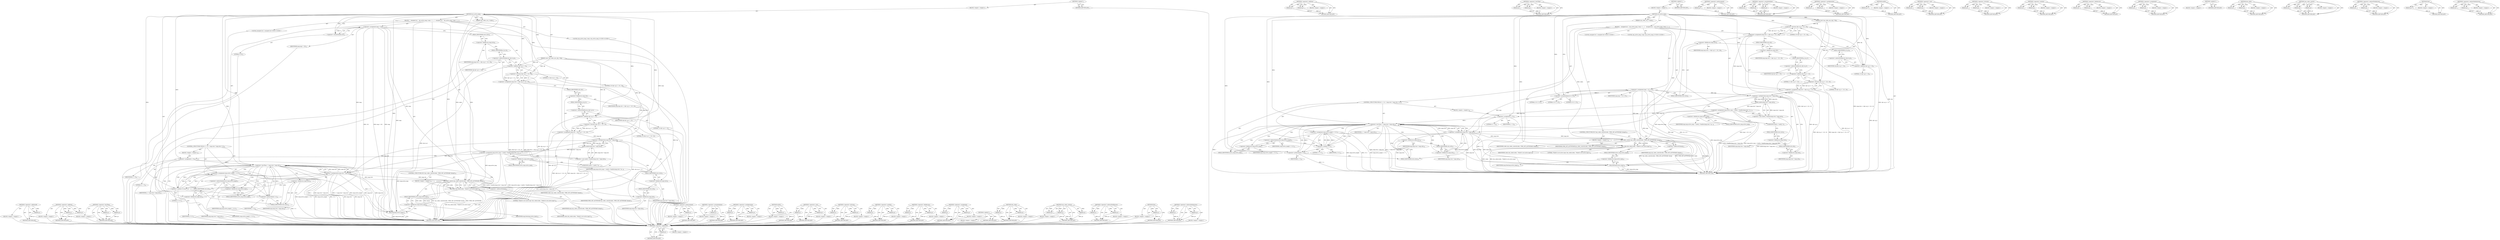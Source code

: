 digraph "&lt;operator&gt;.indirectIndexAccess" {
vulnerable_188 [label=<(METHOD,&lt;operator&gt;.addressOf)>];
vulnerable_189 [label=<(PARAM,p1)>];
vulnerable_190 [label=<(BLOCK,&lt;empty&gt;,&lt;empty&gt;)>];
vulnerable_191 [label=<(METHOD_RETURN,ANY)>];
vulnerable_139 [label=<(METHOD,&lt;operator&gt;.addition)>];
vulnerable_140 [label=<(PARAM,p1)>];
vulnerable_141 [label=<(PARAM,p2)>];
vulnerable_142 [label=<(BLOCK,&lt;empty&gt;,&lt;empty&gt;)>];
vulnerable_143 [label=<(METHOD_RETURN,ANY)>];
vulnerable_163 [label=<(METHOD,&lt;operator&gt;.lessThan)>];
vulnerable_164 [label=<(PARAM,p1)>];
vulnerable_165 [label=<(PARAM,p2)>];
vulnerable_166 [label=<(BLOCK,&lt;empty&gt;,&lt;empty&gt;)>];
vulnerable_167 [label=<(METHOD_RETURN,ANY)>];
vulnerable_6 [label=<(METHOD,&lt;global&gt;)<SUB>1</SUB>>];
vulnerable_7 [label=<(BLOCK,&lt;empty&gt;,&lt;empty&gt;)<SUB>1</SUB>>];
vulnerable_8 [label=<(METHOD,set_active_map)<SUB>1</SUB>>];
vulnerable_9 [label=<(PARAM,const vpx_codec_enc_cfg_t *cfg)<SUB>1</SUB>>];
vulnerable_10 [label=<(PARAM,vpx_codec_ctx_t *codec)<SUB>2</SUB>>];
vulnerable_11 [label=<(BLOCK,{
   unsigned int i;
  vpx_active_map_t map = {...,{
   unsigned int i;
  vpx_active_map_t map = {...)<SUB>2</SUB>>];
vulnerable_12 [label="<(LOCAL,unsigned int i: unsigned int)<SUB>3</SUB>>"];
vulnerable_13 [label="<(LOCAL,vpx_active_map_t map: vpx_active_map_t)<SUB>4</SUB>>"];
vulnerable_14 [label=<(&lt;operator&gt;.assignment,map = {0})<SUB>4</SUB>>];
vulnerable_15 [label=<(IDENTIFIER,map,map = {0})<SUB>4</SUB>>];
vulnerable_16 [label=<(&lt;operator&gt;.arrayInitializer,{0})<SUB>4</SUB>>];
vulnerable_17 [label=<(LITERAL,0,{0})<SUB>4</SUB>>];
vulnerable_18 [label=<(&lt;operator&gt;.assignment,map.rows = (cfg-&gt;g_h + 15) / 16)<SUB>6</SUB>>];
vulnerable_19 [label=<(&lt;operator&gt;.fieldAccess,map.rows)<SUB>6</SUB>>];
vulnerable_20 [label=<(IDENTIFIER,map,map.rows = (cfg-&gt;g_h + 15) / 16)<SUB>6</SUB>>];
vulnerable_21 [label=<(FIELD_IDENTIFIER,rows,rows)<SUB>6</SUB>>];
vulnerable_22 [label=<(&lt;operator&gt;.division,(cfg-&gt;g_h + 15) / 16)<SUB>6</SUB>>];
vulnerable_23 [label=<(&lt;operator&gt;.addition,cfg-&gt;g_h + 15)<SUB>6</SUB>>];
vulnerable_24 [label=<(&lt;operator&gt;.indirectFieldAccess,cfg-&gt;g_h)<SUB>6</SUB>>];
vulnerable_25 [label=<(IDENTIFIER,cfg,cfg-&gt;g_h + 15)<SUB>6</SUB>>];
vulnerable_26 [label=<(FIELD_IDENTIFIER,g_h,g_h)<SUB>6</SUB>>];
vulnerable_27 [label=<(LITERAL,15,cfg-&gt;g_h + 15)<SUB>6</SUB>>];
vulnerable_28 [label=<(LITERAL,16,(cfg-&gt;g_h + 15) / 16)<SUB>6</SUB>>];
vulnerable_29 [label=<(&lt;operator&gt;.assignment,map.cols = (cfg-&gt;g_w + 15) / 16)<SUB>7</SUB>>];
vulnerable_30 [label=<(&lt;operator&gt;.fieldAccess,map.cols)<SUB>7</SUB>>];
vulnerable_31 [label=<(IDENTIFIER,map,map.cols = (cfg-&gt;g_w + 15) / 16)<SUB>7</SUB>>];
vulnerable_32 [label=<(FIELD_IDENTIFIER,cols,cols)<SUB>7</SUB>>];
vulnerable_33 [label=<(&lt;operator&gt;.division,(cfg-&gt;g_w + 15) / 16)<SUB>7</SUB>>];
vulnerable_34 [label=<(&lt;operator&gt;.addition,cfg-&gt;g_w + 15)<SUB>7</SUB>>];
vulnerable_35 [label=<(&lt;operator&gt;.indirectFieldAccess,cfg-&gt;g_w)<SUB>7</SUB>>];
vulnerable_36 [label=<(IDENTIFIER,cfg,cfg-&gt;g_w + 15)<SUB>7</SUB>>];
vulnerable_37 [label=<(FIELD_IDENTIFIER,g_w,g_w)<SUB>7</SUB>>];
vulnerable_38 [label=<(LITERAL,15,cfg-&gt;g_w + 15)<SUB>7</SUB>>];
vulnerable_39 [label=<(LITERAL,16,(cfg-&gt;g_w + 15) / 16)<SUB>7</SUB>>];
vulnerable_40 [label=<(&lt;operator&gt;.assignment,map.active_map = (uint8_t *)malloc(map.rows * m...)<SUB>9</SUB>>];
vulnerable_41 [label=<(&lt;operator&gt;.fieldAccess,map.active_map)<SUB>9</SUB>>];
vulnerable_42 [label=<(IDENTIFIER,map,map.active_map = (uint8_t *)malloc(map.rows * m...)<SUB>9</SUB>>];
vulnerable_43 [label=<(FIELD_IDENTIFIER,active_map,active_map)<SUB>9</SUB>>];
vulnerable_44 [label=<(&lt;operator&gt;.cast,(uint8_t *)malloc(map.rows * map.cols))<SUB>9</SUB>>];
vulnerable_45 [label=<(UNKNOWN,uint8_t *,uint8_t *)<SUB>9</SUB>>];
vulnerable_46 [label=<(malloc,malloc(map.rows * map.cols))<SUB>9</SUB>>];
vulnerable_47 [label=<(&lt;operator&gt;.multiplication,map.rows * map.cols)<SUB>9</SUB>>];
vulnerable_48 [label=<(&lt;operator&gt;.fieldAccess,map.rows)<SUB>9</SUB>>];
vulnerable_49 [label=<(IDENTIFIER,map,map.rows * map.cols)<SUB>9</SUB>>];
vulnerable_50 [label=<(FIELD_IDENTIFIER,rows,rows)<SUB>9</SUB>>];
vulnerable_51 [label=<(&lt;operator&gt;.fieldAccess,map.cols)<SUB>9</SUB>>];
vulnerable_52 [label=<(IDENTIFIER,map,map.rows * map.cols)<SUB>9</SUB>>];
vulnerable_53 [label=<(FIELD_IDENTIFIER,cols,cols)<SUB>9</SUB>>];
vulnerable_54 [label=<(CONTROL_STRUCTURE,FOR,for (i = 0;i &lt; map.rows * map.cols;++i))<SUB>10</SUB>>];
vulnerable_55 [label=<(BLOCK,&lt;empty&gt;,&lt;empty&gt;)<SUB>10</SUB>>];
vulnerable_56 [label=<(&lt;operator&gt;.assignment,i = 0)<SUB>10</SUB>>];
vulnerable_57 [label=<(IDENTIFIER,i,i = 0)<SUB>10</SUB>>];
vulnerable_58 [label=<(LITERAL,0,i = 0)<SUB>10</SUB>>];
vulnerable_59 [label=<(&lt;operator&gt;.lessThan,i &lt; map.rows * map.cols)<SUB>10</SUB>>];
vulnerable_60 [label=<(IDENTIFIER,i,i &lt; map.rows * map.cols)<SUB>10</SUB>>];
vulnerable_61 [label=<(&lt;operator&gt;.multiplication,map.rows * map.cols)<SUB>10</SUB>>];
vulnerable_62 [label=<(&lt;operator&gt;.fieldAccess,map.rows)<SUB>10</SUB>>];
vulnerable_63 [label=<(IDENTIFIER,map,map.rows * map.cols)<SUB>10</SUB>>];
vulnerable_64 [label=<(FIELD_IDENTIFIER,rows,rows)<SUB>10</SUB>>];
vulnerable_65 [label=<(&lt;operator&gt;.fieldAccess,map.cols)<SUB>10</SUB>>];
vulnerable_66 [label=<(IDENTIFIER,map,map.rows * map.cols)<SUB>10</SUB>>];
vulnerable_67 [label=<(FIELD_IDENTIFIER,cols,cols)<SUB>10</SUB>>];
vulnerable_68 [label=<(&lt;operator&gt;.preIncrement,++i)<SUB>10</SUB>>];
vulnerable_69 [label=<(IDENTIFIER,i,++i)<SUB>10</SUB>>];
vulnerable_70 [label=<(&lt;operator&gt;.assignment,map.active_map[i] = i % 2)<SUB>11</SUB>>];
vulnerable_71 [label=<(&lt;operator&gt;.indirectIndexAccess,map.active_map[i])<SUB>11</SUB>>];
vulnerable_72 [label=<(&lt;operator&gt;.fieldAccess,map.active_map)<SUB>11</SUB>>];
vulnerable_73 [label=<(IDENTIFIER,map,map.active_map[i] = i % 2)<SUB>11</SUB>>];
vulnerable_74 [label=<(FIELD_IDENTIFIER,active_map,active_map)<SUB>11</SUB>>];
vulnerable_75 [label=<(IDENTIFIER,i,map.active_map[i] = i % 2)<SUB>11</SUB>>];
vulnerable_76 [label=<(&lt;operator&gt;.modulo,i % 2)<SUB>11</SUB>>];
vulnerable_77 [label=<(IDENTIFIER,i,i % 2)<SUB>11</SUB>>];
vulnerable_78 [label=<(LITERAL,2,i % 2)<SUB>11</SUB>>];
vulnerable_79 [label=<(CONTROL_STRUCTURE,IF,if (vpx_codec_control(codec, VP8E_SET_ACTIVEMAP, &amp;map)))<SUB>13</SUB>>];
vulnerable_80 [label=<(vpx_codec_control,vpx_codec_control(codec, VP8E_SET_ACTIVEMAP, &amp;map))<SUB>13</SUB>>];
vulnerable_81 [label=<(IDENTIFIER,codec,vpx_codec_control(codec, VP8E_SET_ACTIVEMAP, &amp;map))<SUB>13</SUB>>];
vulnerable_82 [label=<(IDENTIFIER,VP8E_SET_ACTIVEMAP,vpx_codec_control(codec, VP8E_SET_ACTIVEMAP, &amp;map))<SUB>13</SUB>>];
vulnerable_83 [label=<(&lt;operator&gt;.addressOf,&amp;map)<SUB>13</SUB>>];
vulnerable_84 [label=<(IDENTIFIER,map,vpx_codec_control(codec, VP8E_SET_ACTIVEMAP, &amp;map))<SUB>13</SUB>>];
vulnerable_85 [label=<(BLOCK,&lt;empty&gt;,&lt;empty&gt;)<SUB>14</SUB>>];
vulnerable_86 [label=<(die_codec,die_codec(codec, &quot;Failed to set active map&quot;))<SUB>14</SUB>>];
vulnerable_87 [label=<(IDENTIFIER,codec,die_codec(codec, &quot;Failed to set active map&quot;))<SUB>14</SUB>>];
vulnerable_88 [label=<(LITERAL,&quot;Failed to set active map&quot;,die_codec(codec, &quot;Failed to set active map&quot;))<SUB>14</SUB>>];
vulnerable_89 [label=<(free,free(map.active_map))<SUB>16</SUB>>];
vulnerable_90 [label=<(&lt;operator&gt;.fieldAccess,map.active_map)<SUB>16</SUB>>];
vulnerable_91 [label=<(IDENTIFIER,map,free(map.active_map))<SUB>16</SUB>>];
vulnerable_92 [label=<(FIELD_IDENTIFIER,active_map,active_map)<SUB>16</SUB>>];
vulnerable_93 [label=<(METHOD_RETURN,void)<SUB>1</SUB>>];
vulnerable_95 [label=<(METHOD_RETURN,ANY)<SUB>1</SUB>>];
vulnerable_168 [label=<(METHOD,&lt;operator&gt;.preIncrement)>];
vulnerable_169 [label=<(PARAM,p1)>];
vulnerable_170 [label=<(BLOCK,&lt;empty&gt;,&lt;empty&gt;)>];
vulnerable_171 [label=<(METHOD_RETURN,ANY)>];
vulnerable_125 [label=<(METHOD,&lt;operator&gt;.arrayInitializer)>];
vulnerable_126 [label=<(PARAM,p1)>];
vulnerable_127 [label=<(BLOCK,&lt;empty&gt;,&lt;empty&gt;)>];
vulnerable_128 [label=<(METHOD_RETURN,ANY)>];
vulnerable_158 [label=<(METHOD,&lt;operator&gt;.multiplication)>];
vulnerable_159 [label=<(PARAM,p1)>];
vulnerable_160 [label=<(PARAM,p2)>];
vulnerable_161 [label=<(BLOCK,&lt;empty&gt;,&lt;empty&gt;)>];
vulnerable_162 [label=<(METHOD_RETURN,ANY)>];
vulnerable_154 [label=<(METHOD,malloc)>];
vulnerable_155 [label=<(PARAM,p1)>];
vulnerable_156 [label=<(BLOCK,&lt;empty&gt;,&lt;empty&gt;)>];
vulnerable_157 [label=<(METHOD_RETURN,ANY)>];
vulnerable_149 [label=<(METHOD,&lt;operator&gt;.cast)>];
vulnerable_150 [label=<(PARAM,p1)>];
vulnerable_151 [label=<(PARAM,p2)>];
vulnerable_152 [label=<(BLOCK,&lt;empty&gt;,&lt;empty&gt;)>];
vulnerable_153 [label=<(METHOD_RETURN,ANY)>];
vulnerable_134 [label=<(METHOD,&lt;operator&gt;.division)>];
vulnerable_135 [label=<(PARAM,p1)>];
vulnerable_136 [label=<(PARAM,p2)>];
vulnerable_137 [label=<(BLOCK,&lt;empty&gt;,&lt;empty&gt;)>];
vulnerable_138 [label=<(METHOD_RETURN,ANY)>];
vulnerable_177 [label=<(METHOD,&lt;operator&gt;.modulo)>];
vulnerable_178 [label=<(PARAM,p1)>];
vulnerable_179 [label=<(PARAM,p2)>];
vulnerable_180 [label=<(BLOCK,&lt;empty&gt;,&lt;empty&gt;)>];
vulnerable_181 [label=<(METHOD_RETURN,ANY)>];
vulnerable_129 [label=<(METHOD,&lt;operator&gt;.fieldAccess)>];
vulnerable_130 [label=<(PARAM,p1)>];
vulnerable_131 [label=<(PARAM,p2)>];
vulnerable_132 [label=<(BLOCK,&lt;empty&gt;,&lt;empty&gt;)>];
vulnerable_133 [label=<(METHOD_RETURN,ANY)>];
vulnerable_120 [label=<(METHOD,&lt;operator&gt;.assignment)>];
vulnerable_121 [label=<(PARAM,p1)>];
vulnerable_122 [label=<(PARAM,p2)>];
vulnerable_123 [label=<(BLOCK,&lt;empty&gt;,&lt;empty&gt;)>];
vulnerable_124 [label=<(METHOD_RETURN,ANY)>];
vulnerable_114 [label=<(METHOD,&lt;global&gt;)<SUB>1</SUB>>];
vulnerable_115 [label=<(BLOCK,&lt;empty&gt;,&lt;empty&gt;)>];
vulnerable_116 [label=<(METHOD_RETURN,ANY)>];
vulnerable_192 [label=<(METHOD,die_codec)>];
vulnerable_193 [label=<(PARAM,p1)>];
vulnerable_194 [label=<(PARAM,p2)>];
vulnerable_195 [label=<(BLOCK,&lt;empty&gt;,&lt;empty&gt;)>];
vulnerable_196 [label=<(METHOD_RETURN,ANY)>];
vulnerable_182 [label=<(METHOD,vpx_codec_control)>];
vulnerable_183 [label=<(PARAM,p1)>];
vulnerable_184 [label=<(PARAM,p2)>];
vulnerable_185 [label=<(PARAM,p3)>];
vulnerable_186 [label=<(BLOCK,&lt;empty&gt;,&lt;empty&gt;)>];
vulnerable_187 [label=<(METHOD_RETURN,ANY)>];
vulnerable_144 [label=<(METHOD,&lt;operator&gt;.indirectFieldAccess)>];
vulnerable_145 [label=<(PARAM,p1)>];
vulnerable_146 [label=<(PARAM,p2)>];
vulnerable_147 [label=<(BLOCK,&lt;empty&gt;,&lt;empty&gt;)>];
vulnerable_148 [label=<(METHOD_RETURN,ANY)>];
vulnerable_197 [label=<(METHOD,free)>];
vulnerable_198 [label=<(PARAM,p1)>];
vulnerable_199 [label=<(BLOCK,&lt;empty&gt;,&lt;empty&gt;)>];
vulnerable_200 [label=<(METHOD_RETURN,ANY)>];
vulnerable_172 [label=<(METHOD,&lt;operator&gt;.indirectIndexAccess)>];
vulnerable_173 [label=<(PARAM,p1)>];
vulnerable_174 [label=<(PARAM,p2)>];
vulnerable_175 [label=<(BLOCK,&lt;empty&gt;,&lt;empty&gt;)>];
vulnerable_176 [label=<(METHOD_RETURN,ANY)>];
fixed_192 [label=<(METHOD,&lt;operator&gt;.addressOf)>];
fixed_193 [label=<(PARAM,p1)>];
fixed_194 [label=<(BLOCK,&lt;empty&gt;,&lt;empty&gt;)>];
fixed_195 [label=<(METHOD_RETURN,ANY)>];
fixed_143 [label=<(METHOD,&lt;operator&gt;.addition)>];
fixed_144 [label=<(PARAM,p1)>];
fixed_145 [label=<(PARAM,p2)>];
fixed_146 [label=<(BLOCK,&lt;empty&gt;,&lt;empty&gt;)>];
fixed_147 [label=<(METHOD_RETURN,ANY)>];
fixed_167 [label=<(METHOD,&lt;operator&gt;.lessThan)>];
fixed_168 [label=<(PARAM,p1)>];
fixed_169 [label=<(PARAM,p2)>];
fixed_170 [label=<(BLOCK,&lt;empty&gt;,&lt;empty&gt;)>];
fixed_171 [label=<(METHOD_RETURN,ANY)>];
fixed_6 [label=<(METHOD,&lt;global&gt;)<SUB>1</SUB>>];
fixed_7 [label=<(BLOCK,&lt;empty&gt;,&lt;empty&gt;)<SUB>1</SUB>>];
fixed_8 [label=<(METHOD,set_active_map)<SUB>1</SUB>>];
fixed_9 [label=<(PARAM,const vpx_codec_enc_cfg_t *cfg)<SUB>1</SUB>>];
fixed_10 [label=<(PARAM,vpx_codec_ctx_t *codec)<SUB>2</SUB>>];
fixed_11 [label=<(BLOCK,{
   unsigned int i;
  vpx_active_map_t map = {...,{
   unsigned int i;
  vpx_active_map_t map = {...)<SUB>2</SUB>>];
fixed_12 [label="<(LOCAL,unsigned int i: unsigned int)<SUB>3</SUB>>"];
fixed_13 [label="<(LOCAL,vpx_active_map_t map: vpx_active_map_t)<SUB>4</SUB>>"];
fixed_14 [label=<(&lt;operator&gt;.assignment,map = {0, 0, 0})<SUB>4</SUB>>];
fixed_15 [label=<(IDENTIFIER,map,map = {0, 0, 0})<SUB>4</SUB>>];
fixed_16 [label=<(&lt;operator&gt;.arrayInitializer,{0, 0, 0})<SUB>4</SUB>>];
fixed_17 [label=<(LITERAL,0,{0, 0, 0})<SUB>4</SUB>>];
fixed_18 [label=<(LITERAL,0,{0, 0, 0})<SUB>4</SUB>>];
fixed_19 [label=<(LITERAL,0,{0, 0, 0})<SUB>4</SUB>>];
fixed_20 [label=<(&lt;operator&gt;.assignment,map.rows = (cfg-&gt;g_h + 15) / 16)<SUB>6</SUB>>];
fixed_21 [label=<(&lt;operator&gt;.fieldAccess,map.rows)<SUB>6</SUB>>];
fixed_22 [label=<(IDENTIFIER,map,map.rows = (cfg-&gt;g_h + 15) / 16)<SUB>6</SUB>>];
fixed_23 [label=<(FIELD_IDENTIFIER,rows,rows)<SUB>6</SUB>>];
fixed_24 [label=<(&lt;operator&gt;.division,(cfg-&gt;g_h + 15) / 16)<SUB>6</SUB>>];
fixed_25 [label=<(&lt;operator&gt;.addition,cfg-&gt;g_h + 15)<SUB>6</SUB>>];
fixed_26 [label=<(&lt;operator&gt;.indirectFieldAccess,cfg-&gt;g_h)<SUB>6</SUB>>];
fixed_27 [label=<(IDENTIFIER,cfg,cfg-&gt;g_h + 15)<SUB>6</SUB>>];
fixed_28 [label=<(FIELD_IDENTIFIER,g_h,g_h)<SUB>6</SUB>>];
fixed_29 [label=<(LITERAL,15,cfg-&gt;g_h + 15)<SUB>6</SUB>>];
fixed_30 [label=<(LITERAL,16,(cfg-&gt;g_h + 15) / 16)<SUB>6</SUB>>];
fixed_31 [label=<(&lt;operator&gt;.assignment,map.cols = (cfg-&gt;g_w + 15) / 16)<SUB>7</SUB>>];
fixed_32 [label=<(&lt;operator&gt;.fieldAccess,map.cols)<SUB>7</SUB>>];
fixed_33 [label=<(IDENTIFIER,map,map.cols = (cfg-&gt;g_w + 15) / 16)<SUB>7</SUB>>];
fixed_34 [label=<(FIELD_IDENTIFIER,cols,cols)<SUB>7</SUB>>];
fixed_35 [label=<(&lt;operator&gt;.division,(cfg-&gt;g_w + 15) / 16)<SUB>7</SUB>>];
fixed_36 [label=<(&lt;operator&gt;.addition,cfg-&gt;g_w + 15)<SUB>7</SUB>>];
fixed_37 [label=<(&lt;operator&gt;.indirectFieldAccess,cfg-&gt;g_w)<SUB>7</SUB>>];
fixed_38 [label=<(IDENTIFIER,cfg,cfg-&gt;g_w + 15)<SUB>7</SUB>>];
fixed_39 [label=<(FIELD_IDENTIFIER,g_w,g_w)<SUB>7</SUB>>];
fixed_40 [label=<(LITERAL,15,cfg-&gt;g_w + 15)<SUB>7</SUB>>];
fixed_41 [label=<(LITERAL,16,(cfg-&gt;g_w + 15) / 16)<SUB>7</SUB>>];
fixed_42 [label=<(&lt;operator&gt;.assignment,map.active_map = (uint8_t *)malloc(map.rows * m...)<SUB>9</SUB>>];
fixed_43 [label=<(&lt;operator&gt;.fieldAccess,map.active_map)<SUB>9</SUB>>];
fixed_44 [label=<(IDENTIFIER,map,map.active_map = (uint8_t *)malloc(map.rows * m...)<SUB>9</SUB>>];
fixed_45 [label=<(FIELD_IDENTIFIER,active_map,active_map)<SUB>9</SUB>>];
fixed_46 [label=<(&lt;operator&gt;.cast,(uint8_t *)malloc(map.rows * map.cols))<SUB>9</SUB>>];
fixed_47 [label=<(UNKNOWN,uint8_t *,uint8_t *)<SUB>9</SUB>>];
fixed_48 [label=<(malloc,malloc(map.rows * map.cols))<SUB>9</SUB>>];
fixed_49 [label=<(&lt;operator&gt;.multiplication,map.rows * map.cols)<SUB>9</SUB>>];
fixed_50 [label=<(&lt;operator&gt;.fieldAccess,map.rows)<SUB>9</SUB>>];
fixed_51 [label=<(IDENTIFIER,map,map.rows * map.cols)<SUB>9</SUB>>];
fixed_52 [label=<(FIELD_IDENTIFIER,rows,rows)<SUB>9</SUB>>];
fixed_53 [label=<(&lt;operator&gt;.fieldAccess,map.cols)<SUB>9</SUB>>];
fixed_54 [label=<(IDENTIFIER,map,map.rows * map.cols)<SUB>9</SUB>>];
fixed_55 [label=<(FIELD_IDENTIFIER,cols,cols)<SUB>9</SUB>>];
fixed_56 [label=<(CONTROL_STRUCTURE,FOR,for (i = 0;i &lt; map.rows * map.cols;++i))<SUB>10</SUB>>];
fixed_57 [label=<(BLOCK,&lt;empty&gt;,&lt;empty&gt;)<SUB>10</SUB>>];
fixed_58 [label=<(&lt;operator&gt;.assignment,i = 0)<SUB>10</SUB>>];
fixed_59 [label=<(IDENTIFIER,i,i = 0)<SUB>10</SUB>>];
fixed_60 [label=<(LITERAL,0,i = 0)<SUB>10</SUB>>];
fixed_61 [label=<(&lt;operator&gt;.lessThan,i &lt; map.rows * map.cols)<SUB>10</SUB>>];
fixed_62 [label=<(IDENTIFIER,i,i &lt; map.rows * map.cols)<SUB>10</SUB>>];
fixed_63 [label=<(&lt;operator&gt;.multiplication,map.rows * map.cols)<SUB>10</SUB>>];
fixed_64 [label=<(&lt;operator&gt;.fieldAccess,map.rows)<SUB>10</SUB>>];
fixed_65 [label=<(IDENTIFIER,map,map.rows * map.cols)<SUB>10</SUB>>];
fixed_66 [label=<(FIELD_IDENTIFIER,rows,rows)<SUB>10</SUB>>];
fixed_67 [label=<(&lt;operator&gt;.fieldAccess,map.cols)<SUB>10</SUB>>];
fixed_68 [label=<(IDENTIFIER,map,map.rows * map.cols)<SUB>10</SUB>>];
fixed_69 [label=<(FIELD_IDENTIFIER,cols,cols)<SUB>10</SUB>>];
fixed_70 [label=<(&lt;operator&gt;.preIncrement,++i)<SUB>10</SUB>>];
fixed_71 [label=<(IDENTIFIER,i,++i)<SUB>10</SUB>>];
fixed_72 [label=<(&lt;operator&gt;.assignment,map.active_map[i] = i % 2)<SUB>11</SUB>>];
fixed_73 [label=<(&lt;operator&gt;.indirectIndexAccess,map.active_map[i])<SUB>11</SUB>>];
fixed_74 [label=<(&lt;operator&gt;.fieldAccess,map.active_map)<SUB>11</SUB>>];
fixed_75 [label=<(IDENTIFIER,map,map.active_map[i] = i % 2)<SUB>11</SUB>>];
fixed_76 [label=<(FIELD_IDENTIFIER,active_map,active_map)<SUB>11</SUB>>];
fixed_77 [label=<(IDENTIFIER,i,map.active_map[i] = i % 2)<SUB>11</SUB>>];
fixed_78 [label=<(&lt;operator&gt;.modulo,i % 2)<SUB>11</SUB>>];
fixed_79 [label=<(IDENTIFIER,i,i % 2)<SUB>11</SUB>>];
fixed_80 [label=<(LITERAL,2,i % 2)<SUB>11</SUB>>];
fixed_81 [label=<(CONTROL_STRUCTURE,IF,if (vpx_codec_control(codec, VP8E_SET_ACTIVEMAP, &amp;map)))<SUB>13</SUB>>];
fixed_82 [label=<(vpx_codec_control,vpx_codec_control(codec, VP8E_SET_ACTIVEMAP, &amp;map))<SUB>13</SUB>>];
fixed_83 [label=<(IDENTIFIER,codec,vpx_codec_control(codec, VP8E_SET_ACTIVEMAP, &amp;map))<SUB>13</SUB>>];
fixed_84 [label=<(IDENTIFIER,VP8E_SET_ACTIVEMAP,vpx_codec_control(codec, VP8E_SET_ACTIVEMAP, &amp;map))<SUB>13</SUB>>];
fixed_85 [label=<(&lt;operator&gt;.addressOf,&amp;map)<SUB>13</SUB>>];
fixed_86 [label=<(IDENTIFIER,map,vpx_codec_control(codec, VP8E_SET_ACTIVEMAP, &amp;map))<SUB>13</SUB>>];
fixed_87 [label=<(BLOCK,&lt;empty&gt;,&lt;empty&gt;)<SUB>14</SUB>>];
fixed_88 [label=<(die_codec,die_codec(codec, &quot;Failed to set active map&quot;))<SUB>14</SUB>>];
fixed_89 [label=<(IDENTIFIER,codec,die_codec(codec, &quot;Failed to set active map&quot;))<SUB>14</SUB>>];
fixed_90 [label=<(LITERAL,&quot;Failed to set active map&quot;,die_codec(codec, &quot;Failed to set active map&quot;))<SUB>14</SUB>>];
fixed_91 [label=<(free,free(map.active_map))<SUB>16</SUB>>];
fixed_92 [label=<(&lt;operator&gt;.fieldAccess,map.active_map)<SUB>16</SUB>>];
fixed_93 [label=<(IDENTIFIER,map,free(map.active_map))<SUB>16</SUB>>];
fixed_94 [label=<(FIELD_IDENTIFIER,active_map,active_map)<SUB>16</SUB>>];
fixed_95 [label=<(METHOD_RETURN,void)<SUB>1</SUB>>];
fixed_97 [label=<(METHOD_RETURN,ANY)<SUB>1</SUB>>];
fixed_172 [label=<(METHOD,&lt;operator&gt;.preIncrement)>];
fixed_173 [label=<(PARAM,p1)>];
fixed_174 [label=<(BLOCK,&lt;empty&gt;,&lt;empty&gt;)>];
fixed_175 [label=<(METHOD_RETURN,ANY)>];
fixed_127 [label=<(METHOD,&lt;operator&gt;.arrayInitializer)>];
fixed_128 [label=<(PARAM,p1)>];
fixed_129 [label=<(PARAM,p2)>];
fixed_130 [label=<(PARAM,p3)>];
fixed_131 [label=<(BLOCK,&lt;empty&gt;,&lt;empty&gt;)>];
fixed_132 [label=<(METHOD_RETURN,ANY)>];
fixed_162 [label=<(METHOD,&lt;operator&gt;.multiplication)>];
fixed_163 [label=<(PARAM,p1)>];
fixed_164 [label=<(PARAM,p2)>];
fixed_165 [label=<(BLOCK,&lt;empty&gt;,&lt;empty&gt;)>];
fixed_166 [label=<(METHOD_RETURN,ANY)>];
fixed_158 [label=<(METHOD,malloc)>];
fixed_159 [label=<(PARAM,p1)>];
fixed_160 [label=<(BLOCK,&lt;empty&gt;,&lt;empty&gt;)>];
fixed_161 [label=<(METHOD_RETURN,ANY)>];
fixed_153 [label=<(METHOD,&lt;operator&gt;.cast)>];
fixed_154 [label=<(PARAM,p1)>];
fixed_155 [label=<(PARAM,p2)>];
fixed_156 [label=<(BLOCK,&lt;empty&gt;,&lt;empty&gt;)>];
fixed_157 [label=<(METHOD_RETURN,ANY)>];
fixed_138 [label=<(METHOD,&lt;operator&gt;.division)>];
fixed_139 [label=<(PARAM,p1)>];
fixed_140 [label=<(PARAM,p2)>];
fixed_141 [label=<(BLOCK,&lt;empty&gt;,&lt;empty&gt;)>];
fixed_142 [label=<(METHOD_RETURN,ANY)>];
fixed_181 [label=<(METHOD,&lt;operator&gt;.modulo)>];
fixed_182 [label=<(PARAM,p1)>];
fixed_183 [label=<(PARAM,p2)>];
fixed_184 [label=<(BLOCK,&lt;empty&gt;,&lt;empty&gt;)>];
fixed_185 [label=<(METHOD_RETURN,ANY)>];
fixed_133 [label=<(METHOD,&lt;operator&gt;.fieldAccess)>];
fixed_134 [label=<(PARAM,p1)>];
fixed_135 [label=<(PARAM,p2)>];
fixed_136 [label=<(BLOCK,&lt;empty&gt;,&lt;empty&gt;)>];
fixed_137 [label=<(METHOD_RETURN,ANY)>];
fixed_122 [label=<(METHOD,&lt;operator&gt;.assignment)>];
fixed_123 [label=<(PARAM,p1)>];
fixed_124 [label=<(PARAM,p2)>];
fixed_125 [label=<(BLOCK,&lt;empty&gt;,&lt;empty&gt;)>];
fixed_126 [label=<(METHOD_RETURN,ANY)>];
fixed_116 [label=<(METHOD,&lt;global&gt;)<SUB>1</SUB>>];
fixed_117 [label=<(BLOCK,&lt;empty&gt;,&lt;empty&gt;)>];
fixed_118 [label=<(METHOD_RETURN,ANY)>];
fixed_196 [label=<(METHOD,die_codec)>];
fixed_197 [label=<(PARAM,p1)>];
fixed_198 [label=<(PARAM,p2)>];
fixed_199 [label=<(BLOCK,&lt;empty&gt;,&lt;empty&gt;)>];
fixed_200 [label=<(METHOD_RETURN,ANY)>];
fixed_186 [label=<(METHOD,vpx_codec_control)>];
fixed_187 [label=<(PARAM,p1)>];
fixed_188 [label=<(PARAM,p2)>];
fixed_189 [label=<(PARAM,p3)>];
fixed_190 [label=<(BLOCK,&lt;empty&gt;,&lt;empty&gt;)>];
fixed_191 [label=<(METHOD_RETURN,ANY)>];
fixed_148 [label=<(METHOD,&lt;operator&gt;.indirectFieldAccess)>];
fixed_149 [label=<(PARAM,p1)>];
fixed_150 [label=<(PARAM,p2)>];
fixed_151 [label=<(BLOCK,&lt;empty&gt;,&lt;empty&gt;)>];
fixed_152 [label=<(METHOD_RETURN,ANY)>];
fixed_201 [label=<(METHOD,free)>];
fixed_202 [label=<(PARAM,p1)>];
fixed_203 [label=<(BLOCK,&lt;empty&gt;,&lt;empty&gt;)>];
fixed_204 [label=<(METHOD_RETURN,ANY)>];
fixed_176 [label=<(METHOD,&lt;operator&gt;.indirectIndexAccess)>];
fixed_177 [label=<(PARAM,p1)>];
fixed_178 [label=<(PARAM,p2)>];
fixed_179 [label=<(BLOCK,&lt;empty&gt;,&lt;empty&gt;)>];
fixed_180 [label=<(METHOD_RETURN,ANY)>];
vulnerable_188 -> vulnerable_189  [key=0, label="AST: "];
vulnerable_188 -> vulnerable_189  [key=1, label="DDG: "];
vulnerable_188 -> vulnerable_190  [key=0, label="AST: "];
vulnerable_188 -> vulnerable_191  [key=0, label="AST: "];
vulnerable_188 -> vulnerable_191  [key=1, label="CFG: "];
vulnerable_189 -> vulnerable_191  [key=0, label="DDG: p1"];
vulnerable_190 -> fixed_192  [key=0];
vulnerable_191 -> fixed_192  [key=0];
vulnerable_139 -> vulnerable_140  [key=0, label="AST: "];
vulnerable_139 -> vulnerable_140  [key=1, label="DDG: "];
vulnerable_139 -> vulnerable_142  [key=0, label="AST: "];
vulnerable_139 -> vulnerable_141  [key=0, label="AST: "];
vulnerable_139 -> vulnerable_141  [key=1, label="DDG: "];
vulnerable_139 -> vulnerable_143  [key=0, label="AST: "];
vulnerable_139 -> vulnerable_143  [key=1, label="CFG: "];
vulnerable_140 -> vulnerable_143  [key=0, label="DDG: p1"];
vulnerable_141 -> vulnerable_143  [key=0, label="DDG: p2"];
vulnerable_142 -> fixed_192  [key=0];
vulnerable_143 -> fixed_192  [key=0];
vulnerable_163 -> vulnerable_164  [key=0, label="AST: "];
vulnerable_163 -> vulnerable_164  [key=1, label="DDG: "];
vulnerable_163 -> vulnerable_166  [key=0, label="AST: "];
vulnerable_163 -> vulnerable_165  [key=0, label="AST: "];
vulnerable_163 -> vulnerable_165  [key=1, label="DDG: "];
vulnerable_163 -> vulnerable_167  [key=0, label="AST: "];
vulnerable_163 -> vulnerable_167  [key=1, label="CFG: "];
vulnerable_164 -> vulnerable_167  [key=0, label="DDG: p1"];
vulnerable_165 -> vulnerable_167  [key=0, label="DDG: p2"];
vulnerable_166 -> fixed_192  [key=0];
vulnerable_167 -> fixed_192  [key=0];
vulnerable_6 -> vulnerable_7  [key=0, label="AST: "];
vulnerable_6 -> vulnerable_95  [key=0, label="AST: "];
vulnerable_6 -> vulnerable_95  [key=1, label="CFG: "];
vulnerable_7 -> vulnerable_8  [key=0, label="AST: "];
vulnerable_8 -> vulnerable_9  [key=0, label="AST: "];
vulnerable_8 -> vulnerable_9  [key=1, label="DDG: "];
vulnerable_8 -> vulnerable_10  [key=0, label="AST: "];
vulnerable_8 -> vulnerable_10  [key=1, label="DDG: "];
vulnerable_8 -> vulnerable_11  [key=0, label="AST: "];
vulnerable_8 -> vulnerable_93  [key=0, label="AST: "];
vulnerable_8 -> vulnerable_16  [key=0, label="CFG: "];
vulnerable_8 -> vulnerable_16  [key=1, label="DDG: "];
vulnerable_8 -> vulnerable_89  [key=0, label="DDG: "];
vulnerable_8 -> vulnerable_22  [key=0, label="DDG: "];
vulnerable_8 -> vulnerable_33  [key=0, label="DDG: "];
vulnerable_8 -> vulnerable_56  [key=0, label="DDG: "];
vulnerable_8 -> vulnerable_59  [key=0, label="DDG: "];
vulnerable_8 -> vulnerable_68  [key=0, label="DDG: "];
vulnerable_8 -> vulnerable_80  [key=0, label="DDG: "];
vulnerable_8 -> vulnerable_23  [key=0, label="DDG: "];
vulnerable_8 -> vulnerable_34  [key=0, label="DDG: "];
vulnerable_8 -> vulnerable_76  [key=0, label="DDG: "];
vulnerable_8 -> vulnerable_86  [key=0, label="DDG: "];
vulnerable_9 -> vulnerable_93  [key=0, label="DDG: cfg"];
vulnerable_9 -> vulnerable_22  [key=0, label="DDG: cfg"];
vulnerable_9 -> vulnerable_33  [key=0, label="DDG: cfg"];
vulnerable_9 -> vulnerable_23  [key=0, label="DDG: cfg"];
vulnerable_9 -> vulnerable_34  [key=0, label="DDG: cfg"];
vulnerable_10 -> vulnerable_80  [key=0, label="DDG: codec"];
vulnerable_11 -> vulnerable_12  [key=0, label="AST: "];
vulnerable_11 -> vulnerable_13  [key=0, label="AST: "];
vulnerable_11 -> vulnerable_14  [key=0, label="AST: "];
vulnerable_11 -> vulnerable_18  [key=0, label="AST: "];
vulnerable_11 -> vulnerable_29  [key=0, label="AST: "];
vulnerable_11 -> vulnerable_40  [key=0, label="AST: "];
vulnerable_11 -> vulnerable_54  [key=0, label="AST: "];
vulnerable_11 -> vulnerable_79  [key=0, label="AST: "];
vulnerable_11 -> vulnerable_89  [key=0, label="AST: "];
vulnerable_12 -> fixed_192  [key=0];
vulnerable_13 -> fixed_192  [key=0];
vulnerable_14 -> vulnerable_15  [key=0, label="AST: "];
vulnerable_14 -> vulnerable_16  [key=0, label="AST: "];
vulnerable_14 -> vulnerable_21  [key=0, label="CFG: "];
vulnerable_14 -> vulnerable_93  [key=0, label="DDG: map"];
vulnerable_14 -> vulnerable_93  [key=1, label="DDG: {0}"];
vulnerable_14 -> vulnerable_93  [key=2, label="DDG: map = {0}"];
vulnerable_14 -> vulnerable_89  [key=0, label="DDG: map"];
vulnerable_14 -> vulnerable_80  [key=0, label="DDG: map"];
vulnerable_14 -> vulnerable_61  [key=0, label="DDG: map"];
vulnerable_14 -> vulnerable_47  [key=0, label="DDG: map"];
vulnerable_15 -> fixed_192  [key=0];
vulnerable_16 -> vulnerable_17  [key=0, label="AST: "];
vulnerable_16 -> vulnerable_14  [key=0, label="CFG: "];
vulnerable_16 -> vulnerable_14  [key=1, label="DDG: 0"];
vulnerable_17 -> fixed_192  [key=0];
vulnerable_18 -> vulnerable_19  [key=0, label="AST: "];
vulnerable_18 -> vulnerable_22  [key=0, label="AST: "];
vulnerable_18 -> vulnerable_32  [key=0, label="CFG: "];
vulnerable_18 -> vulnerable_93  [key=0, label="DDG: (cfg-&gt;g_h + 15) / 16"];
vulnerable_18 -> vulnerable_93  [key=1, label="DDG: map.rows = (cfg-&gt;g_h + 15) / 16"];
vulnerable_18 -> vulnerable_47  [key=0, label="DDG: map.rows"];
vulnerable_19 -> vulnerable_20  [key=0, label="AST: "];
vulnerable_19 -> vulnerable_21  [key=0, label="AST: "];
vulnerable_19 -> vulnerable_26  [key=0, label="CFG: "];
vulnerable_20 -> fixed_192  [key=0];
vulnerable_21 -> vulnerable_19  [key=0, label="CFG: "];
vulnerable_22 -> vulnerable_23  [key=0, label="AST: "];
vulnerable_22 -> vulnerable_28  [key=0, label="AST: "];
vulnerable_22 -> vulnerable_18  [key=0, label="CFG: "];
vulnerable_22 -> vulnerable_18  [key=1, label="DDG: cfg-&gt;g_h + 15"];
vulnerable_22 -> vulnerable_18  [key=2, label="DDG: 16"];
vulnerable_22 -> vulnerable_93  [key=0, label="DDG: cfg-&gt;g_h + 15"];
vulnerable_23 -> vulnerable_24  [key=0, label="AST: "];
vulnerable_23 -> vulnerable_27  [key=0, label="AST: "];
vulnerable_23 -> vulnerable_22  [key=0, label="CFG: "];
vulnerable_23 -> vulnerable_93  [key=0, label="DDG: cfg-&gt;g_h"];
vulnerable_24 -> vulnerable_25  [key=0, label="AST: "];
vulnerable_24 -> vulnerable_26  [key=0, label="AST: "];
vulnerable_24 -> vulnerable_23  [key=0, label="CFG: "];
vulnerable_25 -> fixed_192  [key=0];
vulnerable_26 -> vulnerable_24  [key=0, label="CFG: "];
vulnerable_27 -> fixed_192  [key=0];
vulnerable_28 -> fixed_192  [key=0];
vulnerable_29 -> vulnerable_30  [key=0, label="AST: "];
vulnerable_29 -> vulnerable_33  [key=0, label="AST: "];
vulnerable_29 -> vulnerable_43  [key=0, label="CFG: "];
vulnerable_29 -> vulnerable_93  [key=0, label="DDG: (cfg-&gt;g_w + 15) / 16"];
vulnerable_29 -> vulnerable_93  [key=1, label="DDG: map.cols = (cfg-&gt;g_w + 15) / 16"];
vulnerable_29 -> vulnerable_47  [key=0, label="DDG: map.cols"];
vulnerable_30 -> vulnerable_31  [key=0, label="AST: "];
vulnerable_30 -> vulnerable_32  [key=0, label="AST: "];
vulnerable_30 -> vulnerable_37  [key=0, label="CFG: "];
vulnerable_31 -> fixed_192  [key=0];
vulnerable_32 -> vulnerable_30  [key=0, label="CFG: "];
vulnerable_33 -> vulnerable_34  [key=0, label="AST: "];
vulnerable_33 -> vulnerable_39  [key=0, label="AST: "];
vulnerable_33 -> vulnerable_29  [key=0, label="CFG: "];
vulnerable_33 -> vulnerable_29  [key=1, label="DDG: cfg-&gt;g_w + 15"];
vulnerable_33 -> vulnerable_29  [key=2, label="DDG: 16"];
vulnerable_33 -> vulnerable_93  [key=0, label="DDG: cfg-&gt;g_w + 15"];
vulnerable_34 -> vulnerable_35  [key=0, label="AST: "];
vulnerable_34 -> vulnerable_38  [key=0, label="AST: "];
vulnerable_34 -> vulnerable_33  [key=0, label="CFG: "];
vulnerable_34 -> vulnerable_93  [key=0, label="DDG: cfg-&gt;g_w"];
vulnerable_35 -> vulnerable_36  [key=0, label="AST: "];
vulnerable_35 -> vulnerable_37  [key=0, label="AST: "];
vulnerable_35 -> vulnerable_34  [key=0, label="CFG: "];
vulnerable_36 -> fixed_192  [key=0];
vulnerable_37 -> vulnerable_35  [key=0, label="CFG: "];
vulnerable_38 -> fixed_192  [key=0];
vulnerable_39 -> fixed_192  [key=0];
vulnerable_40 -> vulnerable_41  [key=0, label="AST: "];
vulnerable_40 -> vulnerable_44  [key=0, label="AST: "];
vulnerable_40 -> vulnerable_56  [key=0, label="CFG: "];
vulnerable_40 -> vulnerable_93  [key=0, label="DDG: (uint8_t *)malloc(map.rows * map.cols)"];
vulnerable_40 -> vulnerable_93  [key=1, label="DDG: map.active_map = (uint8_t *)malloc(map.rows * map.cols)"];
vulnerable_40 -> vulnerable_89  [key=0, label="DDG: map.active_map"];
vulnerable_40 -> vulnerable_80  [key=0, label="DDG: map.active_map"];
vulnerable_41 -> vulnerable_42  [key=0, label="AST: "];
vulnerable_41 -> vulnerable_43  [key=0, label="AST: "];
vulnerable_41 -> vulnerable_45  [key=0, label="CFG: "];
vulnerable_42 -> fixed_192  [key=0];
vulnerable_43 -> vulnerable_41  [key=0, label="CFG: "];
vulnerable_44 -> vulnerable_45  [key=0, label="AST: "];
vulnerable_44 -> vulnerable_46  [key=0, label="AST: "];
vulnerable_44 -> vulnerable_40  [key=0, label="CFG: "];
vulnerable_44 -> vulnerable_93  [key=0, label="DDG: malloc(map.rows * map.cols)"];
vulnerable_45 -> vulnerable_50  [key=0, label="CFG: "];
vulnerable_46 -> vulnerable_47  [key=0, label="AST: "];
vulnerable_46 -> vulnerable_44  [key=0, label="CFG: "];
vulnerable_46 -> vulnerable_44  [key=1, label="DDG: map.rows * map.cols"];
vulnerable_46 -> vulnerable_40  [key=0, label="DDG: map.rows * map.cols"];
vulnerable_47 -> vulnerable_48  [key=0, label="AST: "];
vulnerable_47 -> vulnerable_51  [key=0, label="AST: "];
vulnerable_47 -> vulnerable_46  [key=0, label="CFG: "];
vulnerable_47 -> vulnerable_46  [key=1, label="DDG: map.rows"];
vulnerable_47 -> vulnerable_46  [key=2, label="DDG: map.cols"];
vulnerable_47 -> vulnerable_61  [key=0, label="DDG: map.rows"];
vulnerable_47 -> vulnerable_61  [key=1, label="DDG: map.cols"];
vulnerable_48 -> vulnerable_49  [key=0, label="AST: "];
vulnerable_48 -> vulnerable_50  [key=0, label="AST: "];
vulnerable_48 -> vulnerable_53  [key=0, label="CFG: "];
vulnerable_49 -> fixed_192  [key=0];
vulnerable_50 -> vulnerable_48  [key=0, label="CFG: "];
vulnerable_51 -> vulnerable_52  [key=0, label="AST: "];
vulnerable_51 -> vulnerable_53  [key=0, label="AST: "];
vulnerable_51 -> vulnerable_47  [key=0, label="CFG: "];
vulnerable_52 -> fixed_192  [key=0];
vulnerable_53 -> vulnerable_51  [key=0, label="CFG: "];
vulnerable_54 -> vulnerable_55  [key=0, label="AST: "];
vulnerable_54 -> vulnerable_59  [key=0, label="AST: "];
vulnerable_54 -> vulnerable_68  [key=0, label="AST: "];
vulnerable_54 -> vulnerable_70  [key=0, label="AST: "];
vulnerable_55 -> vulnerable_56  [key=0, label="AST: "];
vulnerable_56 -> vulnerable_57  [key=0, label="AST: "];
vulnerable_56 -> vulnerable_58  [key=0, label="AST: "];
vulnerable_56 -> vulnerable_64  [key=0, label="CFG: "];
vulnerable_56 -> vulnerable_93  [key=0, label="DDG: i = 0"];
vulnerable_56 -> vulnerable_59  [key=0, label="DDG: i"];
vulnerable_57 -> fixed_192  [key=0];
vulnerable_58 -> fixed_192  [key=0];
vulnerable_59 -> vulnerable_60  [key=0, label="AST: "];
vulnerable_59 -> vulnerable_61  [key=0, label="AST: "];
vulnerable_59 -> vulnerable_61  [key=1, label="CDG: "];
vulnerable_59 -> vulnerable_74  [key=0, label="CFG: "];
vulnerable_59 -> vulnerable_74  [key=1, label="CDG: "];
vulnerable_59 -> vulnerable_83  [key=0, label="CFG: "];
vulnerable_59 -> vulnerable_93  [key=0, label="DDG: i"];
vulnerable_59 -> vulnerable_93  [key=1, label="DDG: map.rows * map.cols"];
vulnerable_59 -> vulnerable_93  [key=2, label="DDG: i &lt; map.rows * map.cols"];
vulnerable_59 -> vulnerable_76  [key=0, label="DDG: i"];
vulnerable_59 -> vulnerable_76  [key=1, label="CDG: "];
vulnerable_59 -> vulnerable_68  [key=0, label="CDG: "];
vulnerable_59 -> vulnerable_65  [key=0, label="CDG: "];
vulnerable_59 -> vulnerable_64  [key=0, label="CDG: "];
vulnerable_59 -> vulnerable_59  [key=0, label="CDG: "];
vulnerable_59 -> vulnerable_71  [key=0, label="CDG: "];
vulnerable_59 -> vulnerable_72  [key=0, label="CDG: "];
vulnerable_59 -> vulnerable_67  [key=0, label="CDG: "];
vulnerable_59 -> vulnerable_70  [key=0, label="CDG: "];
vulnerable_59 -> vulnerable_62  [key=0, label="CDG: "];
vulnerable_60 -> fixed_192  [key=0];
vulnerable_61 -> vulnerable_62  [key=0, label="AST: "];
vulnerable_61 -> vulnerable_65  [key=0, label="AST: "];
vulnerable_61 -> vulnerable_59  [key=0, label="CFG: "];
vulnerable_61 -> vulnerable_59  [key=1, label="DDG: map.rows"];
vulnerable_61 -> vulnerable_59  [key=2, label="DDG: map.cols"];
vulnerable_61 -> vulnerable_93  [key=0, label="DDG: map.rows"];
vulnerable_61 -> vulnerable_93  [key=1, label="DDG: map.cols"];
vulnerable_61 -> vulnerable_89  [key=0, label="DDG: map.rows"];
vulnerable_61 -> vulnerable_89  [key=1, label="DDG: map.cols"];
vulnerable_61 -> vulnerable_80  [key=0, label="DDG: map.rows"];
vulnerable_61 -> vulnerable_80  [key=1, label="DDG: map.cols"];
vulnerable_62 -> vulnerable_63  [key=0, label="AST: "];
vulnerable_62 -> vulnerable_64  [key=0, label="AST: "];
vulnerable_62 -> vulnerable_67  [key=0, label="CFG: "];
vulnerable_63 -> fixed_192  [key=0];
vulnerable_64 -> vulnerable_62  [key=0, label="CFG: "];
vulnerable_65 -> vulnerable_66  [key=0, label="AST: "];
vulnerable_65 -> vulnerable_67  [key=0, label="AST: "];
vulnerable_65 -> vulnerable_61  [key=0, label="CFG: "];
vulnerable_66 -> fixed_192  [key=0];
vulnerable_67 -> vulnerable_65  [key=0, label="CFG: "];
vulnerable_68 -> vulnerable_69  [key=0, label="AST: "];
vulnerable_68 -> vulnerable_64  [key=0, label="CFG: "];
vulnerable_68 -> vulnerable_93  [key=0, label="DDG: ++i"];
vulnerable_68 -> vulnerable_59  [key=0, label="DDG: i"];
vulnerable_69 -> fixed_192  [key=0];
vulnerable_70 -> vulnerable_71  [key=0, label="AST: "];
vulnerable_70 -> vulnerable_76  [key=0, label="AST: "];
vulnerable_70 -> vulnerable_68  [key=0, label="CFG: "];
vulnerable_70 -> vulnerable_93  [key=0, label="DDG: map.active_map[i]"];
vulnerable_70 -> vulnerable_93  [key=1, label="DDG: i % 2"];
vulnerable_70 -> vulnerable_93  [key=2, label="DDG: map.active_map[i] = i % 2"];
vulnerable_70 -> vulnerable_89  [key=0, label="DDG: map.active_map[i]"];
vulnerable_71 -> vulnerable_72  [key=0, label="AST: "];
vulnerable_71 -> vulnerable_75  [key=0, label="AST: "];
vulnerable_71 -> vulnerable_76  [key=0, label="CFG: "];
vulnerable_72 -> vulnerable_73  [key=0, label="AST: "];
vulnerable_72 -> vulnerable_74  [key=0, label="AST: "];
vulnerable_72 -> vulnerable_71  [key=0, label="CFG: "];
vulnerable_73 -> fixed_192  [key=0];
vulnerable_74 -> vulnerable_72  [key=0, label="CFG: "];
vulnerable_75 -> fixed_192  [key=0];
vulnerable_76 -> vulnerable_77  [key=0, label="AST: "];
vulnerable_76 -> vulnerable_78  [key=0, label="AST: "];
vulnerable_76 -> vulnerable_70  [key=0, label="CFG: "];
vulnerable_76 -> vulnerable_70  [key=1, label="DDG: i"];
vulnerable_76 -> vulnerable_70  [key=2, label="DDG: 2"];
vulnerable_76 -> vulnerable_68  [key=0, label="DDG: i"];
vulnerable_77 -> fixed_192  [key=0];
vulnerable_78 -> fixed_192  [key=0];
vulnerable_79 -> vulnerable_80  [key=0, label="AST: "];
vulnerable_79 -> vulnerable_85  [key=0, label="AST: "];
vulnerable_80 -> vulnerable_81  [key=0, label="AST: "];
vulnerable_80 -> vulnerable_82  [key=0, label="AST: "];
vulnerable_80 -> vulnerable_83  [key=0, label="AST: "];
vulnerable_80 -> vulnerable_86  [key=0, label="CFG: "];
vulnerable_80 -> vulnerable_86  [key=1, label="DDG: codec"];
vulnerable_80 -> vulnerable_86  [key=2, label="CDG: "];
vulnerable_80 -> vulnerable_92  [key=0, label="CFG: "];
vulnerable_80 -> vulnerable_93  [key=0, label="DDG: codec"];
vulnerable_80 -> vulnerable_93  [key=1, label="DDG: &amp;map"];
vulnerable_80 -> vulnerable_93  [key=2, label="DDG: vpx_codec_control(codec, VP8E_SET_ACTIVEMAP, &amp;map)"];
vulnerable_80 -> vulnerable_93  [key=3, label="DDG: VP8E_SET_ACTIVEMAP"];
vulnerable_81 -> fixed_192  [key=0];
vulnerable_82 -> fixed_192  [key=0];
vulnerable_83 -> vulnerable_84  [key=0, label="AST: "];
vulnerable_83 -> vulnerable_80  [key=0, label="CFG: "];
vulnerable_84 -> fixed_192  [key=0];
vulnerable_85 -> vulnerable_86  [key=0, label="AST: "];
vulnerable_86 -> vulnerable_87  [key=0, label="AST: "];
vulnerable_86 -> vulnerable_88  [key=0, label="AST: "];
vulnerable_86 -> vulnerable_92  [key=0, label="CFG: "];
vulnerable_86 -> vulnerable_93  [key=0, label="DDG: codec"];
vulnerable_86 -> vulnerable_93  [key=1, label="DDG: die_codec(codec, &quot;Failed to set active map&quot;)"];
vulnerable_87 -> fixed_192  [key=0];
vulnerable_88 -> fixed_192  [key=0];
vulnerable_89 -> vulnerable_90  [key=0, label="AST: "];
vulnerable_89 -> vulnerable_93  [key=0, label="CFG: "];
vulnerable_89 -> vulnerable_93  [key=1, label="DDG: map.active_map"];
vulnerable_90 -> vulnerable_91  [key=0, label="AST: "];
vulnerable_90 -> vulnerable_92  [key=0, label="AST: "];
vulnerable_90 -> vulnerable_89  [key=0, label="CFG: "];
vulnerable_91 -> fixed_192  [key=0];
vulnerable_92 -> vulnerable_90  [key=0, label="CFG: "];
vulnerable_93 -> fixed_192  [key=0];
vulnerable_95 -> fixed_192  [key=0];
vulnerable_168 -> vulnerable_169  [key=0, label="AST: "];
vulnerable_168 -> vulnerable_169  [key=1, label="DDG: "];
vulnerable_168 -> vulnerable_170  [key=0, label="AST: "];
vulnerable_168 -> vulnerable_171  [key=0, label="AST: "];
vulnerable_168 -> vulnerable_171  [key=1, label="CFG: "];
vulnerable_169 -> vulnerable_171  [key=0, label="DDG: p1"];
vulnerable_170 -> fixed_192  [key=0];
vulnerable_171 -> fixed_192  [key=0];
vulnerable_125 -> vulnerable_126  [key=0, label="AST: "];
vulnerable_125 -> vulnerable_126  [key=1, label="DDG: "];
vulnerable_125 -> vulnerable_127  [key=0, label="AST: "];
vulnerable_125 -> vulnerable_128  [key=0, label="AST: "];
vulnerable_125 -> vulnerable_128  [key=1, label="CFG: "];
vulnerable_126 -> vulnerable_128  [key=0, label="DDG: p1"];
vulnerable_127 -> fixed_192  [key=0];
vulnerable_128 -> fixed_192  [key=0];
vulnerable_158 -> vulnerable_159  [key=0, label="AST: "];
vulnerable_158 -> vulnerable_159  [key=1, label="DDG: "];
vulnerable_158 -> vulnerable_161  [key=0, label="AST: "];
vulnerable_158 -> vulnerable_160  [key=0, label="AST: "];
vulnerable_158 -> vulnerable_160  [key=1, label="DDG: "];
vulnerable_158 -> vulnerable_162  [key=0, label="AST: "];
vulnerable_158 -> vulnerable_162  [key=1, label="CFG: "];
vulnerable_159 -> vulnerable_162  [key=0, label="DDG: p1"];
vulnerable_160 -> vulnerable_162  [key=0, label="DDG: p2"];
vulnerable_161 -> fixed_192  [key=0];
vulnerable_162 -> fixed_192  [key=0];
vulnerable_154 -> vulnerable_155  [key=0, label="AST: "];
vulnerable_154 -> vulnerable_155  [key=1, label="DDG: "];
vulnerable_154 -> vulnerable_156  [key=0, label="AST: "];
vulnerable_154 -> vulnerable_157  [key=0, label="AST: "];
vulnerable_154 -> vulnerable_157  [key=1, label="CFG: "];
vulnerable_155 -> vulnerable_157  [key=0, label="DDG: p1"];
vulnerable_156 -> fixed_192  [key=0];
vulnerable_157 -> fixed_192  [key=0];
vulnerable_149 -> vulnerable_150  [key=0, label="AST: "];
vulnerable_149 -> vulnerable_150  [key=1, label="DDG: "];
vulnerable_149 -> vulnerable_152  [key=0, label="AST: "];
vulnerable_149 -> vulnerable_151  [key=0, label="AST: "];
vulnerable_149 -> vulnerable_151  [key=1, label="DDG: "];
vulnerable_149 -> vulnerable_153  [key=0, label="AST: "];
vulnerable_149 -> vulnerable_153  [key=1, label="CFG: "];
vulnerable_150 -> vulnerable_153  [key=0, label="DDG: p1"];
vulnerable_151 -> vulnerable_153  [key=0, label="DDG: p2"];
vulnerable_152 -> fixed_192  [key=0];
vulnerable_153 -> fixed_192  [key=0];
vulnerable_134 -> vulnerable_135  [key=0, label="AST: "];
vulnerable_134 -> vulnerable_135  [key=1, label="DDG: "];
vulnerable_134 -> vulnerable_137  [key=0, label="AST: "];
vulnerable_134 -> vulnerable_136  [key=0, label="AST: "];
vulnerable_134 -> vulnerable_136  [key=1, label="DDG: "];
vulnerable_134 -> vulnerable_138  [key=0, label="AST: "];
vulnerable_134 -> vulnerable_138  [key=1, label="CFG: "];
vulnerable_135 -> vulnerable_138  [key=0, label="DDG: p1"];
vulnerable_136 -> vulnerable_138  [key=0, label="DDG: p2"];
vulnerable_137 -> fixed_192  [key=0];
vulnerable_138 -> fixed_192  [key=0];
vulnerable_177 -> vulnerable_178  [key=0, label="AST: "];
vulnerable_177 -> vulnerable_178  [key=1, label="DDG: "];
vulnerable_177 -> vulnerable_180  [key=0, label="AST: "];
vulnerable_177 -> vulnerable_179  [key=0, label="AST: "];
vulnerable_177 -> vulnerable_179  [key=1, label="DDG: "];
vulnerable_177 -> vulnerable_181  [key=0, label="AST: "];
vulnerable_177 -> vulnerable_181  [key=1, label="CFG: "];
vulnerable_178 -> vulnerable_181  [key=0, label="DDG: p1"];
vulnerable_179 -> vulnerable_181  [key=0, label="DDG: p2"];
vulnerable_180 -> fixed_192  [key=0];
vulnerable_181 -> fixed_192  [key=0];
vulnerable_129 -> vulnerable_130  [key=0, label="AST: "];
vulnerable_129 -> vulnerable_130  [key=1, label="DDG: "];
vulnerable_129 -> vulnerable_132  [key=0, label="AST: "];
vulnerable_129 -> vulnerable_131  [key=0, label="AST: "];
vulnerable_129 -> vulnerable_131  [key=1, label="DDG: "];
vulnerable_129 -> vulnerable_133  [key=0, label="AST: "];
vulnerable_129 -> vulnerable_133  [key=1, label="CFG: "];
vulnerable_130 -> vulnerable_133  [key=0, label="DDG: p1"];
vulnerable_131 -> vulnerable_133  [key=0, label="DDG: p2"];
vulnerable_132 -> fixed_192  [key=0];
vulnerable_133 -> fixed_192  [key=0];
vulnerable_120 -> vulnerable_121  [key=0, label="AST: "];
vulnerable_120 -> vulnerable_121  [key=1, label="DDG: "];
vulnerable_120 -> vulnerable_123  [key=0, label="AST: "];
vulnerable_120 -> vulnerable_122  [key=0, label="AST: "];
vulnerable_120 -> vulnerable_122  [key=1, label="DDG: "];
vulnerable_120 -> vulnerable_124  [key=0, label="AST: "];
vulnerable_120 -> vulnerable_124  [key=1, label="CFG: "];
vulnerable_121 -> vulnerable_124  [key=0, label="DDG: p1"];
vulnerable_122 -> vulnerable_124  [key=0, label="DDG: p2"];
vulnerable_123 -> fixed_192  [key=0];
vulnerable_124 -> fixed_192  [key=0];
vulnerable_114 -> vulnerable_115  [key=0, label="AST: "];
vulnerable_114 -> vulnerable_116  [key=0, label="AST: "];
vulnerable_114 -> vulnerable_116  [key=1, label="CFG: "];
vulnerable_115 -> fixed_192  [key=0];
vulnerable_116 -> fixed_192  [key=0];
vulnerable_192 -> vulnerable_193  [key=0, label="AST: "];
vulnerable_192 -> vulnerable_193  [key=1, label="DDG: "];
vulnerable_192 -> vulnerable_195  [key=0, label="AST: "];
vulnerable_192 -> vulnerable_194  [key=0, label="AST: "];
vulnerable_192 -> vulnerable_194  [key=1, label="DDG: "];
vulnerable_192 -> vulnerable_196  [key=0, label="AST: "];
vulnerable_192 -> vulnerable_196  [key=1, label="CFG: "];
vulnerable_193 -> vulnerable_196  [key=0, label="DDG: p1"];
vulnerable_194 -> vulnerable_196  [key=0, label="DDG: p2"];
vulnerable_195 -> fixed_192  [key=0];
vulnerable_196 -> fixed_192  [key=0];
vulnerable_182 -> vulnerable_183  [key=0, label="AST: "];
vulnerable_182 -> vulnerable_183  [key=1, label="DDG: "];
vulnerable_182 -> vulnerable_186  [key=0, label="AST: "];
vulnerable_182 -> vulnerable_184  [key=0, label="AST: "];
vulnerable_182 -> vulnerable_184  [key=1, label="DDG: "];
vulnerable_182 -> vulnerable_187  [key=0, label="AST: "];
vulnerable_182 -> vulnerable_187  [key=1, label="CFG: "];
vulnerable_182 -> vulnerable_185  [key=0, label="AST: "];
vulnerable_182 -> vulnerable_185  [key=1, label="DDG: "];
vulnerable_183 -> vulnerable_187  [key=0, label="DDG: p1"];
vulnerable_184 -> vulnerable_187  [key=0, label="DDG: p2"];
vulnerable_185 -> vulnerable_187  [key=0, label="DDG: p3"];
vulnerable_186 -> fixed_192  [key=0];
vulnerable_187 -> fixed_192  [key=0];
vulnerable_144 -> vulnerable_145  [key=0, label="AST: "];
vulnerable_144 -> vulnerable_145  [key=1, label="DDG: "];
vulnerable_144 -> vulnerable_147  [key=0, label="AST: "];
vulnerable_144 -> vulnerable_146  [key=0, label="AST: "];
vulnerable_144 -> vulnerable_146  [key=1, label="DDG: "];
vulnerable_144 -> vulnerable_148  [key=0, label="AST: "];
vulnerable_144 -> vulnerable_148  [key=1, label="CFG: "];
vulnerable_145 -> vulnerable_148  [key=0, label="DDG: p1"];
vulnerable_146 -> vulnerable_148  [key=0, label="DDG: p2"];
vulnerable_147 -> fixed_192  [key=0];
vulnerable_148 -> fixed_192  [key=0];
vulnerable_197 -> vulnerable_198  [key=0, label="AST: "];
vulnerable_197 -> vulnerable_198  [key=1, label="DDG: "];
vulnerable_197 -> vulnerable_199  [key=0, label="AST: "];
vulnerable_197 -> vulnerable_200  [key=0, label="AST: "];
vulnerable_197 -> vulnerable_200  [key=1, label="CFG: "];
vulnerable_198 -> vulnerable_200  [key=0, label="DDG: p1"];
vulnerable_199 -> fixed_192  [key=0];
vulnerable_200 -> fixed_192  [key=0];
vulnerable_172 -> vulnerable_173  [key=0, label="AST: "];
vulnerable_172 -> vulnerable_173  [key=1, label="DDG: "];
vulnerable_172 -> vulnerable_175  [key=0, label="AST: "];
vulnerable_172 -> vulnerable_174  [key=0, label="AST: "];
vulnerable_172 -> vulnerable_174  [key=1, label="DDG: "];
vulnerable_172 -> vulnerable_176  [key=0, label="AST: "];
vulnerable_172 -> vulnerable_176  [key=1, label="CFG: "];
vulnerable_173 -> vulnerable_176  [key=0, label="DDG: p1"];
vulnerable_174 -> vulnerable_176  [key=0, label="DDG: p2"];
vulnerable_175 -> fixed_192  [key=0];
vulnerable_176 -> fixed_192  [key=0];
fixed_192 -> fixed_193  [key=0, label="AST: "];
fixed_192 -> fixed_193  [key=1, label="DDG: "];
fixed_192 -> fixed_194  [key=0, label="AST: "];
fixed_192 -> fixed_195  [key=0, label="AST: "];
fixed_192 -> fixed_195  [key=1, label="CFG: "];
fixed_193 -> fixed_195  [key=0, label="DDG: p1"];
fixed_143 -> fixed_144  [key=0, label="AST: "];
fixed_143 -> fixed_144  [key=1, label="DDG: "];
fixed_143 -> fixed_146  [key=0, label="AST: "];
fixed_143 -> fixed_145  [key=0, label="AST: "];
fixed_143 -> fixed_145  [key=1, label="DDG: "];
fixed_143 -> fixed_147  [key=0, label="AST: "];
fixed_143 -> fixed_147  [key=1, label="CFG: "];
fixed_144 -> fixed_147  [key=0, label="DDG: p1"];
fixed_145 -> fixed_147  [key=0, label="DDG: p2"];
fixed_167 -> fixed_168  [key=0, label="AST: "];
fixed_167 -> fixed_168  [key=1, label="DDG: "];
fixed_167 -> fixed_170  [key=0, label="AST: "];
fixed_167 -> fixed_169  [key=0, label="AST: "];
fixed_167 -> fixed_169  [key=1, label="DDG: "];
fixed_167 -> fixed_171  [key=0, label="AST: "];
fixed_167 -> fixed_171  [key=1, label="CFG: "];
fixed_168 -> fixed_171  [key=0, label="DDG: p1"];
fixed_169 -> fixed_171  [key=0, label="DDG: p2"];
fixed_6 -> fixed_7  [key=0, label="AST: "];
fixed_6 -> fixed_97  [key=0, label="AST: "];
fixed_6 -> fixed_97  [key=1, label="CFG: "];
fixed_7 -> fixed_8  [key=0, label="AST: "];
fixed_8 -> fixed_9  [key=0, label="AST: "];
fixed_8 -> fixed_9  [key=1, label="DDG: "];
fixed_8 -> fixed_10  [key=0, label="AST: "];
fixed_8 -> fixed_10  [key=1, label="DDG: "];
fixed_8 -> fixed_11  [key=0, label="AST: "];
fixed_8 -> fixed_95  [key=0, label="AST: "];
fixed_8 -> fixed_16  [key=0, label="CFG: "];
fixed_8 -> fixed_16  [key=1, label="DDG: "];
fixed_8 -> fixed_91  [key=0, label="DDG: "];
fixed_8 -> fixed_24  [key=0, label="DDG: "];
fixed_8 -> fixed_35  [key=0, label="DDG: "];
fixed_8 -> fixed_58  [key=0, label="DDG: "];
fixed_8 -> fixed_61  [key=0, label="DDG: "];
fixed_8 -> fixed_70  [key=0, label="DDG: "];
fixed_8 -> fixed_82  [key=0, label="DDG: "];
fixed_8 -> fixed_25  [key=0, label="DDG: "];
fixed_8 -> fixed_36  [key=0, label="DDG: "];
fixed_8 -> fixed_78  [key=0, label="DDG: "];
fixed_8 -> fixed_88  [key=0, label="DDG: "];
fixed_9 -> fixed_95  [key=0, label="DDG: cfg"];
fixed_9 -> fixed_24  [key=0, label="DDG: cfg"];
fixed_9 -> fixed_35  [key=0, label="DDG: cfg"];
fixed_9 -> fixed_25  [key=0, label="DDG: cfg"];
fixed_9 -> fixed_36  [key=0, label="DDG: cfg"];
fixed_10 -> fixed_82  [key=0, label="DDG: codec"];
fixed_11 -> fixed_12  [key=0, label="AST: "];
fixed_11 -> fixed_13  [key=0, label="AST: "];
fixed_11 -> fixed_14  [key=0, label="AST: "];
fixed_11 -> fixed_20  [key=0, label="AST: "];
fixed_11 -> fixed_31  [key=0, label="AST: "];
fixed_11 -> fixed_42  [key=0, label="AST: "];
fixed_11 -> fixed_56  [key=0, label="AST: "];
fixed_11 -> fixed_81  [key=0, label="AST: "];
fixed_11 -> fixed_91  [key=0, label="AST: "];
fixed_14 -> fixed_15  [key=0, label="AST: "];
fixed_14 -> fixed_16  [key=0, label="AST: "];
fixed_14 -> fixed_23  [key=0, label="CFG: "];
fixed_14 -> fixed_95  [key=0, label="DDG: map"];
fixed_14 -> fixed_95  [key=1, label="DDG: {0, 0, 0}"];
fixed_14 -> fixed_95  [key=2, label="DDG: map = {0, 0, 0}"];
fixed_14 -> fixed_91  [key=0, label="DDG: map"];
fixed_14 -> fixed_82  [key=0, label="DDG: map"];
fixed_14 -> fixed_63  [key=0, label="DDG: map"];
fixed_14 -> fixed_49  [key=0, label="DDG: map"];
fixed_16 -> fixed_17  [key=0, label="AST: "];
fixed_16 -> fixed_18  [key=0, label="AST: "];
fixed_16 -> fixed_19  [key=0, label="AST: "];
fixed_16 -> fixed_14  [key=0, label="CFG: "];
fixed_16 -> fixed_14  [key=1, label="DDG: 0"];
fixed_20 -> fixed_21  [key=0, label="AST: "];
fixed_20 -> fixed_24  [key=0, label="AST: "];
fixed_20 -> fixed_34  [key=0, label="CFG: "];
fixed_20 -> fixed_95  [key=0, label="DDG: (cfg-&gt;g_h + 15) / 16"];
fixed_20 -> fixed_95  [key=1, label="DDG: map.rows = (cfg-&gt;g_h + 15) / 16"];
fixed_20 -> fixed_49  [key=0, label="DDG: map.rows"];
fixed_21 -> fixed_22  [key=0, label="AST: "];
fixed_21 -> fixed_23  [key=0, label="AST: "];
fixed_21 -> fixed_28  [key=0, label="CFG: "];
fixed_23 -> fixed_21  [key=0, label="CFG: "];
fixed_24 -> fixed_25  [key=0, label="AST: "];
fixed_24 -> fixed_30  [key=0, label="AST: "];
fixed_24 -> fixed_20  [key=0, label="CFG: "];
fixed_24 -> fixed_20  [key=1, label="DDG: cfg-&gt;g_h + 15"];
fixed_24 -> fixed_20  [key=2, label="DDG: 16"];
fixed_24 -> fixed_95  [key=0, label="DDG: cfg-&gt;g_h + 15"];
fixed_25 -> fixed_26  [key=0, label="AST: "];
fixed_25 -> fixed_29  [key=0, label="AST: "];
fixed_25 -> fixed_24  [key=0, label="CFG: "];
fixed_25 -> fixed_95  [key=0, label="DDG: cfg-&gt;g_h"];
fixed_26 -> fixed_27  [key=0, label="AST: "];
fixed_26 -> fixed_28  [key=0, label="AST: "];
fixed_26 -> fixed_25  [key=0, label="CFG: "];
fixed_28 -> fixed_26  [key=0, label="CFG: "];
fixed_31 -> fixed_32  [key=0, label="AST: "];
fixed_31 -> fixed_35  [key=0, label="AST: "];
fixed_31 -> fixed_45  [key=0, label="CFG: "];
fixed_31 -> fixed_95  [key=0, label="DDG: (cfg-&gt;g_w + 15) / 16"];
fixed_31 -> fixed_95  [key=1, label="DDG: map.cols = (cfg-&gt;g_w + 15) / 16"];
fixed_31 -> fixed_49  [key=0, label="DDG: map.cols"];
fixed_32 -> fixed_33  [key=0, label="AST: "];
fixed_32 -> fixed_34  [key=0, label="AST: "];
fixed_32 -> fixed_39  [key=0, label="CFG: "];
fixed_34 -> fixed_32  [key=0, label="CFG: "];
fixed_35 -> fixed_36  [key=0, label="AST: "];
fixed_35 -> fixed_41  [key=0, label="AST: "];
fixed_35 -> fixed_31  [key=0, label="CFG: "];
fixed_35 -> fixed_31  [key=1, label="DDG: cfg-&gt;g_w + 15"];
fixed_35 -> fixed_31  [key=2, label="DDG: 16"];
fixed_35 -> fixed_95  [key=0, label="DDG: cfg-&gt;g_w + 15"];
fixed_36 -> fixed_37  [key=0, label="AST: "];
fixed_36 -> fixed_40  [key=0, label="AST: "];
fixed_36 -> fixed_35  [key=0, label="CFG: "];
fixed_36 -> fixed_95  [key=0, label="DDG: cfg-&gt;g_w"];
fixed_37 -> fixed_38  [key=0, label="AST: "];
fixed_37 -> fixed_39  [key=0, label="AST: "];
fixed_37 -> fixed_36  [key=0, label="CFG: "];
fixed_39 -> fixed_37  [key=0, label="CFG: "];
fixed_42 -> fixed_43  [key=0, label="AST: "];
fixed_42 -> fixed_46  [key=0, label="AST: "];
fixed_42 -> fixed_58  [key=0, label="CFG: "];
fixed_42 -> fixed_95  [key=0, label="DDG: (uint8_t *)malloc(map.rows * map.cols)"];
fixed_42 -> fixed_95  [key=1, label="DDG: map.active_map = (uint8_t *)malloc(map.rows * map.cols)"];
fixed_42 -> fixed_91  [key=0, label="DDG: map.active_map"];
fixed_42 -> fixed_82  [key=0, label="DDG: map.active_map"];
fixed_43 -> fixed_44  [key=0, label="AST: "];
fixed_43 -> fixed_45  [key=0, label="AST: "];
fixed_43 -> fixed_47  [key=0, label="CFG: "];
fixed_45 -> fixed_43  [key=0, label="CFG: "];
fixed_46 -> fixed_47  [key=0, label="AST: "];
fixed_46 -> fixed_48  [key=0, label="AST: "];
fixed_46 -> fixed_42  [key=0, label="CFG: "];
fixed_46 -> fixed_95  [key=0, label="DDG: malloc(map.rows * map.cols)"];
fixed_47 -> fixed_52  [key=0, label="CFG: "];
fixed_48 -> fixed_49  [key=0, label="AST: "];
fixed_48 -> fixed_46  [key=0, label="CFG: "];
fixed_48 -> fixed_46  [key=1, label="DDG: map.rows * map.cols"];
fixed_48 -> fixed_42  [key=0, label="DDG: map.rows * map.cols"];
fixed_49 -> fixed_50  [key=0, label="AST: "];
fixed_49 -> fixed_53  [key=0, label="AST: "];
fixed_49 -> fixed_48  [key=0, label="CFG: "];
fixed_49 -> fixed_48  [key=1, label="DDG: map.rows"];
fixed_49 -> fixed_48  [key=2, label="DDG: map.cols"];
fixed_49 -> fixed_63  [key=0, label="DDG: map.rows"];
fixed_49 -> fixed_63  [key=1, label="DDG: map.cols"];
fixed_50 -> fixed_51  [key=0, label="AST: "];
fixed_50 -> fixed_52  [key=0, label="AST: "];
fixed_50 -> fixed_55  [key=0, label="CFG: "];
fixed_52 -> fixed_50  [key=0, label="CFG: "];
fixed_53 -> fixed_54  [key=0, label="AST: "];
fixed_53 -> fixed_55  [key=0, label="AST: "];
fixed_53 -> fixed_49  [key=0, label="CFG: "];
fixed_55 -> fixed_53  [key=0, label="CFG: "];
fixed_56 -> fixed_57  [key=0, label="AST: "];
fixed_56 -> fixed_61  [key=0, label="AST: "];
fixed_56 -> fixed_70  [key=0, label="AST: "];
fixed_56 -> fixed_72  [key=0, label="AST: "];
fixed_57 -> fixed_58  [key=0, label="AST: "];
fixed_58 -> fixed_59  [key=0, label="AST: "];
fixed_58 -> fixed_60  [key=0, label="AST: "];
fixed_58 -> fixed_66  [key=0, label="CFG: "];
fixed_58 -> fixed_95  [key=0, label="DDG: i = 0"];
fixed_58 -> fixed_61  [key=0, label="DDG: i"];
fixed_61 -> fixed_62  [key=0, label="AST: "];
fixed_61 -> fixed_63  [key=0, label="AST: "];
fixed_61 -> fixed_63  [key=1, label="CDG: "];
fixed_61 -> fixed_76  [key=0, label="CFG: "];
fixed_61 -> fixed_76  [key=1, label="CDG: "];
fixed_61 -> fixed_85  [key=0, label="CFG: "];
fixed_61 -> fixed_95  [key=0, label="DDG: i"];
fixed_61 -> fixed_95  [key=1, label="DDG: map.rows * map.cols"];
fixed_61 -> fixed_95  [key=2, label="DDG: i &lt; map.rows * map.cols"];
fixed_61 -> fixed_78  [key=0, label="DDG: i"];
fixed_61 -> fixed_78  [key=1, label="CDG: "];
fixed_61 -> fixed_73  [key=0, label="CDG: "];
fixed_61 -> fixed_61  [key=0, label="CDG: "];
fixed_61 -> fixed_64  [key=0, label="CDG: "];
fixed_61 -> fixed_66  [key=0, label="CDG: "];
fixed_61 -> fixed_72  [key=0, label="CDG: "];
fixed_61 -> fixed_69  [key=0, label="CDG: "];
fixed_61 -> fixed_67  [key=0, label="CDG: "];
fixed_61 -> fixed_70  [key=0, label="CDG: "];
fixed_61 -> fixed_74  [key=0, label="CDG: "];
fixed_63 -> fixed_64  [key=0, label="AST: "];
fixed_63 -> fixed_67  [key=0, label="AST: "];
fixed_63 -> fixed_61  [key=0, label="CFG: "];
fixed_63 -> fixed_61  [key=1, label="DDG: map.rows"];
fixed_63 -> fixed_61  [key=2, label="DDG: map.cols"];
fixed_63 -> fixed_95  [key=0, label="DDG: map.rows"];
fixed_63 -> fixed_95  [key=1, label="DDG: map.cols"];
fixed_63 -> fixed_91  [key=0, label="DDG: map.rows"];
fixed_63 -> fixed_91  [key=1, label="DDG: map.cols"];
fixed_63 -> fixed_82  [key=0, label="DDG: map.rows"];
fixed_63 -> fixed_82  [key=1, label="DDG: map.cols"];
fixed_64 -> fixed_65  [key=0, label="AST: "];
fixed_64 -> fixed_66  [key=0, label="AST: "];
fixed_64 -> fixed_69  [key=0, label="CFG: "];
fixed_66 -> fixed_64  [key=0, label="CFG: "];
fixed_67 -> fixed_68  [key=0, label="AST: "];
fixed_67 -> fixed_69  [key=0, label="AST: "];
fixed_67 -> fixed_63  [key=0, label="CFG: "];
fixed_69 -> fixed_67  [key=0, label="CFG: "];
fixed_70 -> fixed_71  [key=0, label="AST: "];
fixed_70 -> fixed_66  [key=0, label="CFG: "];
fixed_70 -> fixed_95  [key=0, label="DDG: ++i"];
fixed_70 -> fixed_61  [key=0, label="DDG: i"];
fixed_72 -> fixed_73  [key=0, label="AST: "];
fixed_72 -> fixed_78  [key=0, label="AST: "];
fixed_72 -> fixed_70  [key=0, label="CFG: "];
fixed_72 -> fixed_95  [key=0, label="DDG: map.active_map[i]"];
fixed_72 -> fixed_95  [key=1, label="DDG: i % 2"];
fixed_72 -> fixed_95  [key=2, label="DDG: map.active_map[i] = i % 2"];
fixed_72 -> fixed_91  [key=0, label="DDG: map.active_map[i]"];
fixed_73 -> fixed_74  [key=0, label="AST: "];
fixed_73 -> fixed_77  [key=0, label="AST: "];
fixed_73 -> fixed_78  [key=0, label="CFG: "];
fixed_74 -> fixed_75  [key=0, label="AST: "];
fixed_74 -> fixed_76  [key=0, label="AST: "];
fixed_74 -> fixed_73  [key=0, label="CFG: "];
fixed_76 -> fixed_74  [key=0, label="CFG: "];
fixed_78 -> fixed_79  [key=0, label="AST: "];
fixed_78 -> fixed_80  [key=0, label="AST: "];
fixed_78 -> fixed_72  [key=0, label="CFG: "];
fixed_78 -> fixed_72  [key=1, label="DDG: i"];
fixed_78 -> fixed_72  [key=2, label="DDG: 2"];
fixed_78 -> fixed_70  [key=0, label="DDG: i"];
fixed_81 -> fixed_82  [key=0, label="AST: "];
fixed_81 -> fixed_87  [key=0, label="AST: "];
fixed_82 -> fixed_83  [key=0, label="AST: "];
fixed_82 -> fixed_84  [key=0, label="AST: "];
fixed_82 -> fixed_85  [key=0, label="AST: "];
fixed_82 -> fixed_88  [key=0, label="CFG: "];
fixed_82 -> fixed_88  [key=1, label="DDG: codec"];
fixed_82 -> fixed_88  [key=2, label="CDG: "];
fixed_82 -> fixed_94  [key=0, label="CFG: "];
fixed_82 -> fixed_95  [key=0, label="DDG: codec"];
fixed_82 -> fixed_95  [key=1, label="DDG: &amp;map"];
fixed_82 -> fixed_95  [key=2, label="DDG: vpx_codec_control(codec, VP8E_SET_ACTIVEMAP, &amp;map)"];
fixed_82 -> fixed_95  [key=3, label="DDG: VP8E_SET_ACTIVEMAP"];
fixed_85 -> fixed_86  [key=0, label="AST: "];
fixed_85 -> fixed_82  [key=0, label="CFG: "];
fixed_87 -> fixed_88  [key=0, label="AST: "];
fixed_88 -> fixed_89  [key=0, label="AST: "];
fixed_88 -> fixed_90  [key=0, label="AST: "];
fixed_88 -> fixed_94  [key=0, label="CFG: "];
fixed_88 -> fixed_95  [key=0, label="DDG: codec"];
fixed_88 -> fixed_95  [key=1, label="DDG: die_codec(codec, &quot;Failed to set active map&quot;)"];
fixed_91 -> fixed_92  [key=0, label="AST: "];
fixed_91 -> fixed_95  [key=0, label="CFG: "];
fixed_91 -> fixed_95  [key=1, label="DDG: map.active_map"];
fixed_92 -> fixed_93  [key=0, label="AST: "];
fixed_92 -> fixed_94  [key=0, label="AST: "];
fixed_92 -> fixed_91  [key=0, label="CFG: "];
fixed_94 -> fixed_92  [key=0, label="CFG: "];
fixed_172 -> fixed_173  [key=0, label="AST: "];
fixed_172 -> fixed_173  [key=1, label="DDG: "];
fixed_172 -> fixed_174  [key=0, label="AST: "];
fixed_172 -> fixed_175  [key=0, label="AST: "];
fixed_172 -> fixed_175  [key=1, label="CFG: "];
fixed_173 -> fixed_175  [key=0, label="DDG: p1"];
fixed_127 -> fixed_128  [key=0, label="AST: "];
fixed_127 -> fixed_128  [key=1, label="DDG: "];
fixed_127 -> fixed_131  [key=0, label="AST: "];
fixed_127 -> fixed_129  [key=0, label="AST: "];
fixed_127 -> fixed_129  [key=1, label="DDG: "];
fixed_127 -> fixed_132  [key=0, label="AST: "];
fixed_127 -> fixed_132  [key=1, label="CFG: "];
fixed_127 -> fixed_130  [key=0, label="AST: "];
fixed_127 -> fixed_130  [key=1, label="DDG: "];
fixed_128 -> fixed_132  [key=0, label="DDG: p1"];
fixed_129 -> fixed_132  [key=0, label="DDG: p2"];
fixed_130 -> fixed_132  [key=0, label="DDG: p3"];
fixed_162 -> fixed_163  [key=0, label="AST: "];
fixed_162 -> fixed_163  [key=1, label="DDG: "];
fixed_162 -> fixed_165  [key=0, label="AST: "];
fixed_162 -> fixed_164  [key=0, label="AST: "];
fixed_162 -> fixed_164  [key=1, label="DDG: "];
fixed_162 -> fixed_166  [key=0, label="AST: "];
fixed_162 -> fixed_166  [key=1, label="CFG: "];
fixed_163 -> fixed_166  [key=0, label="DDG: p1"];
fixed_164 -> fixed_166  [key=0, label="DDG: p2"];
fixed_158 -> fixed_159  [key=0, label="AST: "];
fixed_158 -> fixed_159  [key=1, label="DDG: "];
fixed_158 -> fixed_160  [key=0, label="AST: "];
fixed_158 -> fixed_161  [key=0, label="AST: "];
fixed_158 -> fixed_161  [key=1, label="CFG: "];
fixed_159 -> fixed_161  [key=0, label="DDG: p1"];
fixed_153 -> fixed_154  [key=0, label="AST: "];
fixed_153 -> fixed_154  [key=1, label="DDG: "];
fixed_153 -> fixed_156  [key=0, label="AST: "];
fixed_153 -> fixed_155  [key=0, label="AST: "];
fixed_153 -> fixed_155  [key=1, label="DDG: "];
fixed_153 -> fixed_157  [key=0, label="AST: "];
fixed_153 -> fixed_157  [key=1, label="CFG: "];
fixed_154 -> fixed_157  [key=0, label="DDG: p1"];
fixed_155 -> fixed_157  [key=0, label="DDG: p2"];
fixed_138 -> fixed_139  [key=0, label="AST: "];
fixed_138 -> fixed_139  [key=1, label="DDG: "];
fixed_138 -> fixed_141  [key=0, label="AST: "];
fixed_138 -> fixed_140  [key=0, label="AST: "];
fixed_138 -> fixed_140  [key=1, label="DDG: "];
fixed_138 -> fixed_142  [key=0, label="AST: "];
fixed_138 -> fixed_142  [key=1, label="CFG: "];
fixed_139 -> fixed_142  [key=0, label="DDG: p1"];
fixed_140 -> fixed_142  [key=0, label="DDG: p2"];
fixed_181 -> fixed_182  [key=0, label="AST: "];
fixed_181 -> fixed_182  [key=1, label="DDG: "];
fixed_181 -> fixed_184  [key=0, label="AST: "];
fixed_181 -> fixed_183  [key=0, label="AST: "];
fixed_181 -> fixed_183  [key=1, label="DDG: "];
fixed_181 -> fixed_185  [key=0, label="AST: "];
fixed_181 -> fixed_185  [key=1, label="CFG: "];
fixed_182 -> fixed_185  [key=0, label="DDG: p1"];
fixed_183 -> fixed_185  [key=0, label="DDG: p2"];
fixed_133 -> fixed_134  [key=0, label="AST: "];
fixed_133 -> fixed_134  [key=1, label="DDG: "];
fixed_133 -> fixed_136  [key=0, label="AST: "];
fixed_133 -> fixed_135  [key=0, label="AST: "];
fixed_133 -> fixed_135  [key=1, label="DDG: "];
fixed_133 -> fixed_137  [key=0, label="AST: "];
fixed_133 -> fixed_137  [key=1, label="CFG: "];
fixed_134 -> fixed_137  [key=0, label="DDG: p1"];
fixed_135 -> fixed_137  [key=0, label="DDG: p2"];
fixed_122 -> fixed_123  [key=0, label="AST: "];
fixed_122 -> fixed_123  [key=1, label="DDG: "];
fixed_122 -> fixed_125  [key=0, label="AST: "];
fixed_122 -> fixed_124  [key=0, label="AST: "];
fixed_122 -> fixed_124  [key=1, label="DDG: "];
fixed_122 -> fixed_126  [key=0, label="AST: "];
fixed_122 -> fixed_126  [key=1, label="CFG: "];
fixed_123 -> fixed_126  [key=0, label="DDG: p1"];
fixed_124 -> fixed_126  [key=0, label="DDG: p2"];
fixed_116 -> fixed_117  [key=0, label="AST: "];
fixed_116 -> fixed_118  [key=0, label="AST: "];
fixed_116 -> fixed_118  [key=1, label="CFG: "];
fixed_196 -> fixed_197  [key=0, label="AST: "];
fixed_196 -> fixed_197  [key=1, label="DDG: "];
fixed_196 -> fixed_199  [key=0, label="AST: "];
fixed_196 -> fixed_198  [key=0, label="AST: "];
fixed_196 -> fixed_198  [key=1, label="DDG: "];
fixed_196 -> fixed_200  [key=0, label="AST: "];
fixed_196 -> fixed_200  [key=1, label="CFG: "];
fixed_197 -> fixed_200  [key=0, label="DDG: p1"];
fixed_198 -> fixed_200  [key=0, label="DDG: p2"];
fixed_186 -> fixed_187  [key=0, label="AST: "];
fixed_186 -> fixed_187  [key=1, label="DDG: "];
fixed_186 -> fixed_190  [key=0, label="AST: "];
fixed_186 -> fixed_188  [key=0, label="AST: "];
fixed_186 -> fixed_188  [key=1, label="DDG: "];
fixed_186 -> fixed_191  [key=0, label="AST: "];
fixed_186 -> fixed_191  [key=1, label="CFG: "];
fixed_186 -> fixed_189  [key=0, label="AST: "];
fixed_186 -> fixed_189  [key=1, label="DDG: "];
fixed_187 -> fixed_191  [key=0, label="DDG: p1"];
fixed_188 -> fixed_191  [key=0, label="DDG: p2"];
fixed_189 -> fixed_191  [key=0, label="DDG: p3"];
fixed_148 -> fixed_149  [key=0, label="AST: "];
fixed_148 -> fixed_149  [key=1, label="DDG: "];
fixed_148 -> fixed_151  [key=0, label="AST: "];
fixed_148 -> fixed_150  [key=0, label="AST: "];
fixed_148 -> fixed_150  [key=1, label="DDG: "];
fixed_148 -> fixed_152  [key=0, label="AST: "];
fixed_148 -> fixed_152  [key=1, label="CFG: "];
fixed_149 -> fixed_152  [key=0, label="DDG: p1"];
fixed_150 -> fixed_152  [key=0, label="DDG: p2"];
fixed_201 -> fixed_202  [key=0, label="AST: "];
fixed_201 -> fixed_202  [key=1, label="DDG: "];
fixed_201 -> fixed_203  [key=0, label="AST: "];
fixed_201 -> fixed_204  [key=0, label="AST: "];
fixed_201 -> fixed_204  [key=1, label="CFG: "];
fixed_202 -> fixed_204  [key=0, label="DDG: p1"];
fixed_176 -> fixed_177  [key=0, label="AST: "];
fixed_176 -> fixed_177  [key=1, label="DDG: "];
fixed_176 -> fixed_179  [key=0, label="AST: "];
fixed_176 -> fixed_178  [key=0, label="AST: "];
fixed_176 -> fixed_178  [key=1, label="DDG: "];
fixed_176 -> fixed_180  [key=0, label="AST: "];
fixed_176 -> fixed_180  [key=1, label="CFG: "];
fixed_177 -> fixed_180  [key=0, label="DDG: p1"];
fixed_178 -> fixed_180  [key=0, label="DDG: p2"];
}
